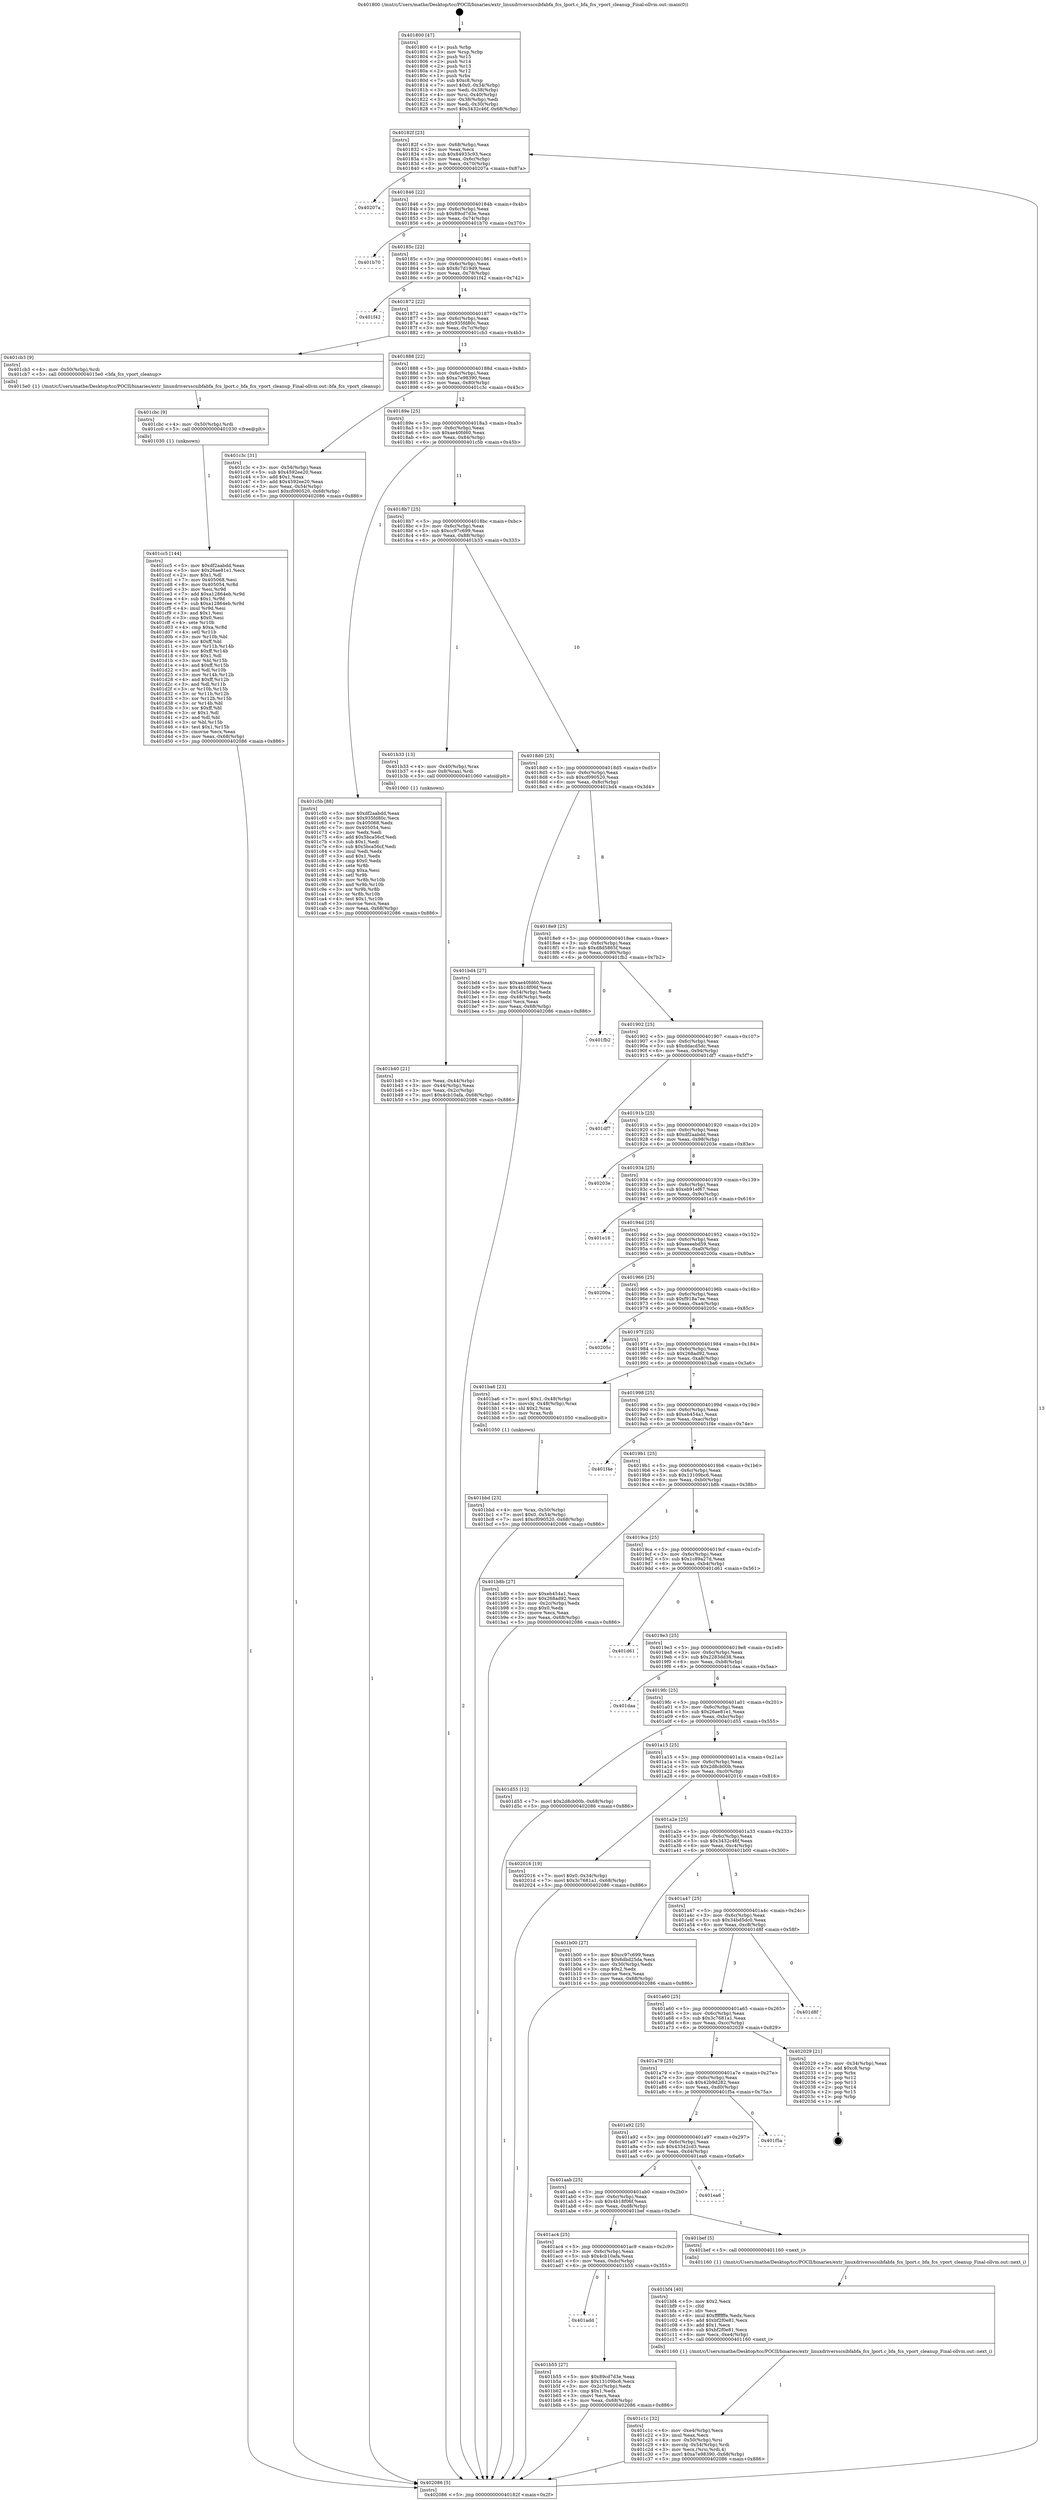 digraph "0x401800" {
  label = "0x401800 (/mnt/c/Users/mathe/Desktop/tcc/POCII/binaries/extr_linuxdriversscsibfabfa_fcs_lport.c_bfa_fcs_vport_cleanup_Final-ollvm.out::main(0))"
  labelloc = "t"
  node[shape=record]

  Entry [label="",width=0.3,height=0.3,shape=circle,fillcolor=black,style=filled]
  "0x40182f" [label="{
     0x40182f [23]\l
     | [instrs]\l
     &nbsp;&nbsp;0x40182f \<+3\>: mov -0x68(%rbp),%eax\l
     &nbsp;&nbsp;0x401832 \<+2\>: mov %eax,%ecx\l
     &nbsp;&nbsp;0x401834 \<+6\>: sub $0x84933c93,%ecx\l
     &nbsp;&nbsp;0x40183a \<+3\>: mov %eax,-0x6c(%rbp)\l
     &nbsp;&nbsp;0x40183d \<+3\>: mov %ecx,-0x70(%rbp)\l
     &nbsp;&nbsp;0x401840 \<+6\>: je 000000000040207a \<main+0x87a\>\l
  }"]
  "0x40207a" [label="{
     0x40207a\l
  }", style=dashed]
  "0x401846" [label="{
     0x401846 [22]\l
     | [instrs]\l
     &nbsp;&nbsp;0x401846 \<+5\>: jmp 000000000040184b \<main+0x4b\>\l
     &nbsp;&nbsp;0x40184b \<+3\>: mov -0x6c(%rbp),%eax\l
     &nbsp;&nbsp;0x40184e \<+5\>: sub $0x89cd7d3e,%eax\l
     &nbsp;&nbsp;0x401853 \<+3\>: mov %eax,-0x74(%rbp)\l
     &nbsp;&nbsp;0x401856 \<+6\>: je 0000000000401b70 \<main+0x370\>\l
  }"]
  Exit [label="",width=0.3,height=0.3,shape=circle,fillcolor=black,style=filled,peripheries=2]
  "0x401b70" [label="{
     0x401b70\l
  }", style=dashed]
  "0x40185c" [label="{
     0x40185c [22]\l
     | [instrs]\l
     &nbsp;&nbsp;0x40185c \<+5\>: jmp 0000000000401861 \<main+0x61\>\l
     &nbsp;&nbsp;0x401861 \<+3\>: mov -0x6c(%rbp),%eax\l
     &nbsp;&nbsp;0x401864 \<+5\>: sub $0x8c7d19d9,%eax\l
     &nbsp;&nbsp;0x401869 \<+3\>: mov %eax,-0x78(%rbp)\l
     &nbsp;&nbsp;0x40186c \<+6\>: je 0000000000401f42 \<main+0x742\>\l
  }"]
  "0x401cc5" [label="{
     0x401cc5 [144]\l
     | [instrs]\l
     &nbsp;&nbsp;0x401cc5 \<+5\>: mov $0xdf2aabdd,%eax\l
     &nbsp;&nbsp;0x401cca \<+5\>: mov $0x26ae81e1,%ecx\l
     &nbsp;&nbsp;0x401ccf \<+2\>: mov $0x1,%dl\l
     &nbsp;&nbsp;0x401cd1 \<+7\>: mov 0x405068,%esi\l
     &nbsp;&nbsp;0x401cd8 \<+8\>: mov 0x405054,%r8d\l
     &nbsp;&nbsp;0x401ce0 \<+3\>: mov %esi,%r9d\l
     &nbsp;&nbsp;0x401ce3 \<+7\>: add $0xa12864eb,%r9d\l
     &nbsp;&nbsp;0x401cea \<+4\>: sub $0x1,%r9d\l
     &nbsp;&nbsp;0x401cee \<+7\>: sub $0xa12864eb,%r9d\l
     &nbsp;&nbsp;0x401cf5 \<+4\>: imul %r9d,%esi\l
     &nbsp;&nbsp;0x401cf9 \<+3\>: and $0x1,%esi\l
     &nbsp;&nbsp;0x401cfc \<+3\>: cmp $0x0,%esi\l
     &nbsp;&nbsp;0x401cff \<+4\>: sete %r10b\l
     &nbsp;&nbsp;0x401d03 \<+4\>: cmp $0xa,%r8d\l
     &nbsp;&nbsp;0x401d07 \<+4\>: setl %r11b\l
     &nbsp;&nbsp;0x401d0b \<+3\>: mov %r10b,%bl\l
     &nbsp;&nbsp;0x401d0e \<+3\>: xor $0xff,%bl\l
     &nbsp;&nbsp;0x401d11 \<+3\>: mov %r11b,%r14b\l
     &nbsp;&nbsp;0x401d14 \<+4\>: xor $0xff,%r14b\l
     &nbsp;&nbsp;0x401d18 \<+3\>: xor $0x1,%dl\l
     &nbsp;&nbsp;0x401d1b \<+3\>: mov %bl,%r15b\l
     &nbsp;&nbsp;0x401d1e \<+4\>: and $0xff,%r15b\l
     &nbsp;&nbsp;0x401d22 \<+3\>: and %dl,%r10b\l
     &nbsp;&nbsp;0x401d25 \<+3\>: mov %r14b,%r12b\l
     &nbsp;&nbsp;0x401d28 \<+4\>: and $0xff,%r12b\l
     &nbsp;&nbsp;0x401d2c \<+3\>: and %dl,%r11b\l
     &nbsp;&nbsp;0x401d2f \<+3\>: or %r10b,%r15b\l
     &nbsp;&nbsp;0x401d32 \<+3\>: or %r11b,%r12b\l
     &nbsp;&nbsp;0x401d35 \<+3\>: xor %r12b,%r15b\l
     &nbsp;&nbsp;0x401d38 \<+3\>: or %r14b,%bl\l
     &nbsp;&nbsp;0x401d3b \<+3\>: xor $0xff,%bl\l
     &nbsp;&nbsp;0x401d3e \<+3\>: or $0x1,%dl\l
     &nbsp;&nbsp;0x401d41 \<+2\>: and %dl,%bl\l
     &nbsp;&nbsp;0x401d43 \<+3\>: or %bl,%r15b\l
     &nbsp;&nbsp;0x401d46 \<+4\>: test $0x1,%r15b\l
     &nbsp;&nbsp;0x401d4a \<+3\>: cmovne %ecx,%eax\l
     &nbsp;&nbsp;0x401d4d \<+3\>: mov %eax,-0x68(%rbp)\l
     &nbsp;&nbsp;0x401d50 \<+5\>: jmp 0000000000402086 \<main+0x886\>\l
  }"]
  "0x401f42" [label="{
     0x401f42\l
  }", style=dashed]
  "0x401872" [label="{
     0x401872 [22]\l
     | [instrs]\l
     &nbsp;&nbsp;0x401872 \<+5\>: jmp 0000000000401877 \<main+0x77\>\l
     &nbsp;&nbsp;0x401877 \<+3\>: mov -0x6c(%rbp),%eax\l
     &nbsp;&nbsp;0x40187a \<+5\>: sub $0x935fd80c,%eax\l
     &nbsp;&nbsp;0x40187f \<+3\>: mov %eax,-0x7c(%rbp)\l
     &nbsp;&nbsp;0x401882 \<+6\>: je 0000000000401cb3 \<main+0x4b3\>\l
  }"]
  "0x401cbc" [label="{
     0x401cbc [9]\l
     | [instrs]\l
     &nbsp;&nbsp;0x401cbc \<+4\>: mov -0x50(%rbp),%rdi\l
     &nbsp;&nbsp;0x401cc0 \<+5\>: call 0000000000401030 \<free@plt\>\l
     | [calls]\l
     &nbsp;&nbsp;0x401030 \{1\} (unknown)\l
  }"]
  "0x401cb3" [label="{
     0x401cb3 [9]\l
     | [instrs]\l
     &nbsp;&nbsp;0x401cb3 \<+4\>: mov -0x50(%rbp),%rdi\l
     &nbsp;&nbsp;0x401cb7 \<+5\>: call 00000000004015e0 \<bfa_fcs_vport_cleanup\>\l
     | [calls]\l
     &nbsp;&nbsp;0x4015e0 \{1\} (/mnt/c/Users/mathe/Desktop/tcc/POCII/binaries/extr_linuxdriversscsibfabfa_fcs_lport.c_bfa_fcs_vport_cleanup_Final-ollvm.out::bfa_fcs_vport_cleanup)\l
  }"]
  "0x401888" [label="{
     0x401888 [22]\l
     | [instrs]\l
     &nbsp;&nbsp;0x401888 \<+5\>: jmp 000000000040188d \<main+0x8d\>\l
     &nbsp;&nbsp;0x40188d \<+3\>: mov -0x6c(%rbp),%eax\l
     &nbsp;&nbsp;0x401890 \<+5\>: sub $0xa7e98390,%eax\l
     &nbsp;&nbsp;0x401895 \<+3\>: mov %eax,-0x80(%rbp)\l
     &nbsp;&nbsp;0x401898 \<+6\>: je 0000000000401c3c \<main+0x43c\>\l
  }"]
  "0x401c1c" [label="{
     0x401c1c [32]\l
     | [instrs]\l
     &nbsp;&nbsp;0x401c1c \<+6\>: mov -0xe4(%rbp),%ecx\l
     &nbsp;&nbsp;0x401c22 \<+3\>: imul %eax,%ecx\l
     &nbsp;&nbsp;0x401c25 \<+4\>: mov -0x50(%rbp),%rsi\l
     &nbsp;&nbsp;0x401c29 \<+4\>: movslq -0x54(%rbp),%rdi\l
     &nbsp;&nbsp;0x401c2d \<+3\>: mov %ecx,(%rsi,%rdi,4)\l
     &nbsp;&nbsp;0x401c30 \<+7\>: movl $0xa7e98390,-0x68(%rbp)\l
     &nbsp;&nbsp;0x401c37 \<+5\>: jmp 0000000000402086 \<main+0x886\>\l
  }"]
  "0x401c3c" [label="{
     0x401c3c [31]\l
     | [instrs]\l
     &nbsp;&nbsp;0x401c3c \<+3\>: mov -0x54(%rbp),%eax\l
     &nbsp;&nbsp;0x401c3f \<+5\>: sub $0x4592ee20,%eax\l
     &nbsp;&nbsp;0x401c44 \<+3\>: add $0x1,%eax\l
     &nbsp;&nbsp;0x401c47 \<+5\>: add $0x4592ee20,%eax\l
     &nbsp;&nbsp;0x401c4c \<+3\>: mov %eax,-0x54(%rbp)\l
     &nbsp;&nbsp;0x401c4f \<+7\>: movl $0xcf090520,-0x68(%rbp)\l
     &nbsp;&nbsp;0x401c56 \<+5\>: jmp 0000000000402086 \<main+0x886\>\l
  }"]
  "0x40189e" [label="{
     0x40189e [25]\l
     | [instrs]\l
     &nbsp;&nbsp;0x40189e \<+5\>: jmp 00000000004018a3 \<main+0xa3\>\l
     &nbsp;&nbsp;0x4018a3 \<+3\>: mov -0x6c(%rbp),%eax\l
     &nbsp;&nbsp;0x4018a6 \<+5\>: sub $0xae40fd60,%eax\l
     &nbsp;&nbsp;0x4018ab \<+6\>: mov %eax,-0x84(%rbp)\l
     &nbsp;&nbsp;0x4018b1 \<+6\>: je 0000000000401c5b \<main+0x45b\>\l
  }"]
  "0x401bf4" [label="{
     0x401bf4 [40]\l
     | [instrs]\l
     &nbsp;&nbsp;0x401bf4 \<+5\>: mov $0x2,%ecx\l
     &nbsp;&nbsp;0x401bf9 \<+1\>: cltd\l
     &nbsp;&nbsp;0x401bfa \<+2\>: idiv %ecx\l
     &nbsp;&nbsp;0x401bfc \<+6\>: imul $0xfffffffe,%edx,%ecx\l
     &nbsp;&nbsp;0x401c02 \<+6\>: add $0xbf2f0e81,%ecx\l
     &nbsp;&nbsp;0x401c08 \<+3\>: add $0x1,%ecx\l
     &nbsp;&nbsp;0x401c0b \<+6\>: sub $0xbf2f0e81,%ecx\l
     &nbsp;&nbsp;0x401c11 \<+6\>: mov %ecx,-0xe4(%rbp)\l
     &nbsp;&nbsp;0x401c17 \<+5\>: call 0000000000401160 \<next_i\>\l
     | [calls]\l
     &nbsp;&nbsp;0x401160 \{1\} (/mnt/c/Users/mathe/Desktop/tcc/POCII/binaries/extr_linuxdriversscsibfabfa_fcs_lport.c_bfa_fcs_vport_cleanup_Final-ollvm.out::next_i)\l
  }"]
  "0x401c5b" [label="{
     0x401c5b [88]\l
     | [instrs]\l
     &nbsp;&nbsp;0x401c5b \<+5\>: mov $0xdf2aabdd,%eax\l
     &nbsp;&nbsp;0x401c60 \<+5\>: mov $0x935fd80c,%ecx\l
     &nbsp;&nbsp;0x401c65 \<+7\>: mov 0x405068,%edx\l
     &nbsp;&nbsp;0x401c6c \<+7\>: mov 0x405054,%esi\l
     &nbsp;&nbsp;0x401c73 \<+2\>: mov %edx,%edi\l
     &nbsp;&nbsp;0x401c75 \<+6\>: add $0x5bca56cf,%edi\l
     &nbsp;&nbsp;0x401c7b \<+3\>: sub $0x1,%edi\l
     &nbsp;&nbsp;0x401c7e \<+6\>: sub $0x5bca56cf,%edi\l
     &nbsp;&nbsp;0x401c84 \<+3\>: imul %edi,%edx\l
     &nbsp;&nbsp;0x401c87 \<+3\>: and $0x1,%edx\l
     &nbsp;&nbsp;0x401c8a \<+3\>: cmp $0x0,%edx\l
     &nbsp;&nbsp;0x401c8d \<+4\>: sete %r8b\l
     &nbsp;&nbsp;0x401c91 \<+3\>: cmp $0xa,%esi\l
     &nbsp;&nbsp;0x401c94 \<+4\>: setl %r9b\l
     &nbsp;&nbsp;0x401c98 \<+3\>: mov %r8b,%r10b\l
     &nbsp;&nbsp;0x401c9b \<+3\>: and %r9b,%r10b\l
     &nbsp;&nbsp;0x401c9e \<+3\>: xor %r9b,%r8b\l
     &nbsp;&nbsp;0x401ca1 \<+3\>: or %r8b,%r10b\l
     &nbsp;&nbsp;0x401ca4 \<+4\>: test $0x1,%r10b\l
     &nbsp;&nbsp;0x401ca8 \<+3\>: cmovne %ecx,%eax\l
     &nbsp;&nbsp;0x401cab \<+3\>: mov %eax,-0x68(%rbp)\l
     &nbsp;&nbsp;0x401cae \<+5\>: jmp 0000000000402086 \<main+0x886\>\l
  }"]
  "0x4018b7" [label="{
     0x4018b7 [25]\l
     | [instrs]\l
     &nbsp;&nbsp;0x4018b7 \<+5\>: jmp 00000000004018bc \<main+0xbc\>\l
     &nbsp;&nbsp;0x4018bc \<+3\>: mov -0x6c(%rbp),%eax\l
     &nbsp;&nbsp;0x4018bf \<+5\>: sub $0xcc97c699,%eax\l
     &nbsp;&nbsp;0x4018c4 \<+6\>: mov %eax,-0x88(%rbp)\l
     &nbsp;&nbsp;0x4018ca \<+6\>: je 0000000000401b33 \<main+0x333\>\l
  }"]
  "0x401bbd" [label="{
     0x401bbd [23]\l
     | [instrs]\l
     &nbsp;&nbsp;0x401bbd \<+4\>: mov %rax,-0x50(%rbp)\l
     &nbsp;&nbsp;0x401bc1 \<+7\>: movl $0x0,-0x54(%rbp)\l
     &nbsp;&nbsp;0x401bc8 \<+7\>: movl $0xcf090520,-0x68(%rbp)\l
     &nbsp;&nbsp;0x401bcf \<+5\>: jmp 0000000000402086 \<main+0x886\>\l
  }"]
  "0x401b33" [label="{
     0x401b33 [13]\l
     | [instrs]\l
     &nbsp;&nbsp;0x401b33 \<+4\>: mov -0x40(%rbp),%rax\l
     &nbsp;&nbsp;0x401b37 \<+4\>: mov 0x8(%rax),%rdi\l
     &nbsp;&nbsp;0x401b3b \<+5\>: call 0000000000401060 \<atoi@plt\>\l
     | [calls]\l
     &nbsp;&nbsp;0x401060 \{1\} (unknown)\l
  }"]
  "0x4018d0" [label="{
     0x4018d0 [25]\l
     | [instrs]\l
     &nbsp;&nbsp;0x4018d0 \<+5\>: jmp 00000000004018d5 \<main+0xd5\>\l
     &nbsp;&nbsp;0x4018d5 \<+3\>: mov -0x6c(%rbp),%eax\l
     &nbsp;&nbsp;0x4018d8 \<+5\>: sub $0xcf090520,%eax\l
     &nbsp;&nbsp;0x4018dd \<+6\>: mov %eax,-0x8c(%rbp)\l
     &nbsp;&nbsp;0x4018e3 \<+6\>: je 0000000000401bd4 \<main+0x3d4\>\l
  }"]
  "0x401add" [label="{
     0x401add\l
  }", style=dashed]
  "0x401bd4" [label="{
     0x401bd4 [27]\l
     | [instrs]\l
     &nbsp;&nbsp;0x401bd4 \<+5\>: mov $0xae40fd60,%eax\l
     &nbsp;&nbsp;0x401bd9 \<+5\>: mov $0x4b18f06f,%ecx\l
     &nbsp;&nbsp;0x401bde \<+3\>: mov -0x54(%rbp),%edx\l
     &nbsp;&nbsp;0x401be1 \<+3\>: cmp -0x48(%rbp),%edx\l
     &nbsp;&nbsp;0x401be4 \<+3\>: cmovl %ecx,%eax\l
     &nbsp;&nbsp;0x401be7 \<+3\>: mov %eax,-0x68(%rbp)\l
     &nbsp;&nbsp;0x401bea \<+5\>: jmp 0000000000402086 \<main+0x886\>\l
  }"]
  "0x4018e9" [label="{
     0x4018e9 [25]\l
     | [instrs]\l
     &nbsp;&nbsp;0x4018e9 \<+5\>: jmp 00000000004018ee \<main+0xee\>\l
     &nbsp;&nbsp;0x4018ee \<+3\>: mov -0x6c(%rbp),%eax\l
     &nbsp;&nbsp;0x4018f1 \<+5\>: sub $0xd8d5865f,%eax\l
     &nbsp;&nbsp;0x4018f6 \<+6\>: mov %eax,-0x90(%rbp)\l
     &nbsp;&nbsp;0x4018fc \<+6\>: je 0000000000401fb2 \<main+0x7b2\>\l
  }"]
  "0x401b55" [label="{
     0x401b55 [27]\l
     | [instrs]\l
     &nbsp;&nbsp;0x401b55 \<+5\>: mov $0x89cd7d3e,%eax\l
     &nbsp;&nbsp;0x401b5a \<+5\>: mov $0x13109bc6,%ecx\l
     &nbsp;&nbsp;0x401b5f \<+3\>: mov -0x2c(%rbp),%edx\l
     &nbsp;&nbsp;0x401b62 \<+3\>: cmp $0x1,%edx\l
     &nbsp;&nbsp;0x401b65 \<+3\>: cmovl %ecx,%eax\l
     &nbsp;&nbsp;0x401b68 \<+3\>: mov %eax,-0x68(%rbp)\l
     &nbsp;&nbsp;0x401b6b \<+5\>: jmp 0000000000402086 \<main+0x886\>\l
  }"]
  "0x401fb2" [label="{
     0x401fb2\l
  }", style=dashed]
  "0x401902" [label="{
     0x401902 [25]\l
     | [instrs]\l
     &nbsp;&nbsp;0x401902 \<+5\>: jmp 0000000000401907 \<main+0x107\>\l
     &nbsp;&nbsp;0x401907 \<+3\>: mov -0x6c(%rbp),%eax\l
     &nbsp;&nbsp;0x40190a \<+5\>: sub $0xddacd5dc,%eax\l
     &nbsp;&nbsp;0x40190f \<+6\>: mov %eax,-0x94(%rbp)\l
     &nbsp;&nbsp;0x401915 \<+6\>: je 0000000000401df7 \<main+0x5f7\>\l
  }"]
  "0x401ac4" [label="{
     0x401ac4 [25]\l
     | [instrs]\l
     &nbsp;&nbsp;0x401ac4 \<+5\>: jmp 0000000000401ac9 \<main+0x2c9\>\l
     &nbsp;&nbsp;0x401ac9 \<+3\>: mov -0x6c(%rbp),%eax\l
     &nbsp;&nbsp;0x401acc \<+5\>: sub $0x4cb10afa,%eax\l
     &nbsp;&nbsp;0x401ad1 \<+6\>: mov %eax,-0xdc(%rbp)\l
     &nbsp;&nbsp;0x401ad7 \<+6\>: je 0000000000401b55 \<main+0x355\>\l
  }"]
  "0x401df7" [label="{
     0x401df7\l
  }", style=dashed]
  "0x40191b" [label="{
     0x40191b [25]\l
     | [instrs]\l
     &nbsp;&nbsp;0x40191b \<+5\>: jmp 0000000000401920 \<main+0x120\>\l
     &nbsp;&nbsp;0x401920 \<+3\>: mov -0x6c(%rbp),%eax\l
     &nbsp;&nbsp;0x401923 \<+5\>: sub $0xdf2aabdd,%eax\l
     &nbsp;&nbsp;0x401928 \<+6\>: mov %eax,-0x98(%rbp)\l
     &nbsp;&nbsp;0x40192e \<+6\>: je 000000000040203e \<main+0x83e\>\l
  }"]
  "0x401bef" [label="{
     0x401bef [5]\l
     | [instrs]\l
     &nbsp;&nbsp;0x401bef \<+5\>: call 0000000000401160 \<next_i\>\l
     | [calls]\l
     &nbsp;&nbsp;0x401160 \{1\} (/mnt/c/Users/mathe/Desktop/tcc/POCII/binaries/extr_linuxdriversscsibfabfa_fcs_lport.c_bfa_fcs_vport_cleanup_Final-ollvm.out::next_i)\l
  }"]
  "0x40203e" [label="{
     0x40203e\l
  }", style=dashed]
  "0x401934" [label="{
     0x401934 [25]\l
     | [instrs]\l
     &nbsp;&nbsp;0x401934 \<+5\>: jmp 0000000000401939 \<main+0x139\>\l
     &nbsp;&nbsp;0x401939 \<+3\>: mov -0x6c(%rbp),%eax\l
     &nbsp;&nbsp;0x40193c \<+5\>: sub $0xeb91ef67,%eax\l
     &nbsp;&nbsp;0x401941 \<+6\>: mov %eax,-0x9c(%rbp)\l
     &nbsp;&nbsp;0x401947 \<+6\>: je 0000000000401e16 \<main+0x616\>\l
  }"]
  "0x401aab" [label="{
     0x401aab [25]\l
     | [instrs]\l
     &nbsp;&nbsp;0x401aab \<+5\>: jmp 0000000000401ab0 \<main+0x2b0\>\l
     &nbsp;&nbsp;0x401ab0 \<+3\>: mov -0x6c(%rbp),%eax\l
     &nbsp;&nbsp;0x401ab3 \<+5\>: sub $0x4b18f06f,%eax\l
     &nbsp;&nbsp;0x401ab8 \<+6\>: mov %eax,-0xd8(%rbp)\l
     &nbsp;&nbsp;0x401abe \<+6\>: je 0000000000401bef \<main+0x3ef\>\l
  }"]
  "0x401e16" [label="{
     0x401e16\l
  }", style=dashed]
  "0x40194d" [label="{
     0x40194d [25]\l
     | [instrs]\l
     &nbsp;&nbsp;0x40194d \<+5\>: jmp 0000000000401952 \<main+0x152\>\l
     &nbsp;&nbsp;0x401952 \<+3\>: mov -0x6c(%rbp),%eax\l
     &nbsp;&nbsp;0x401955 \<+5\>: sub $0xeeeebd59,%eax\l
     &nbsp;&nbsp;0x40195a \<+6\>: mov %eax,-0xa0(%rbp)\l
     &nbsp;&nbsp;0x401960 \<+6\>: je 000000000040200a \<main+0x80a\>\l
  }"]
  "0x401ea6" [label="{
     0x401ea6\l
  }", style=dashed]
  "0x40200a" [label="{
     0x40200a\l
  }", style=dashed]
  "0x401966" [label="{
     0x401966 [25]\l
     | [instrs]\l
     &nbsp;&nbsp;0x401966 \<+5\>: jmp 000000000040196b \<main+0x16b\>\l
     &nbsp;&nbsp;0x40196b \<+3\>: mov -0x6c(%rbp),%eax\l
     &nbsp;&nbsp;0x40196e \<+5\>: sub $0xf918a7ee,%eax\l
     &nbsp;&nbsp;0x401973 \<+6\>: mov %eax,-0xa4(%rbp)\l
     &nbsp;&nbsp;0x401979 \<+6\>: je 000000000040205c \<main+0x85c\>\l
  }"]
  "0x401a92" [label="{
     0x401a92 [25]\l
     | [instrs]\l
     &nbsp;&nbsp;0x401a92 \<+5\>: jmp 0000000000401a97 \<main+0x297\>\l
     &nbsp;&nbsp;0x401a97 \<+3\>: mov -0x6c(%rbp),%eax\l
     &nbsp;&nbsp;0x401a9a \<+5\>: sub $0x43342cd3,%eax\l
     &nbsp;&nbsp;0x401a9f \<+6\>: mov %eax,-0xd4(%rbp)\l
     &nbsp;&nbsp;0x401aa5 \<+6\>: je 0000000000401ea6 \<main+0x6a6\>\l
  }"]
  "0x40205c" [label="{
     0x40205c\l
  }", style=dashed]
  "0x40197f" [label="{
     0x40197f [25]\l
     | [instrs]\l
     &nbsp;&nbsp;0x40197f \<+5\>: jmp 0000000000401984 \<main+0x184\>\l
     &nbsp;&nbsp;0x401984 \<+3\>: mov -0x6c(%rbp),%eax\l
     &nbsp;&nbsp;0x401987 \<+5\>: sub $0x268ad92,%eax\l
     &nbsp;&nbsp;0x40198c \<+6\>: mov %eax,-0xa8(%rbp)\l
     &nbsp;&nbsp;0x401992 \<+6\>: je 0000000000401ba6 \<main+0x3a6\>\l
  }"]
  "0x401f5a" [label="{
     0x401f5a\l
  }", style=dashed]
  "0x401ba6" [label="{
     0x401ba6 [23]\l
     | [instrs]\l
     &nbsp;&nbsp;0x401ba6 \<+7\>: movl $0x1,-0x48(%rbp)\l
     &nbsp;&nbsp;0x401bad \<+4\>: movslq -0x48(%rbp),%rax\l
     &nbsp;&nbsp;0x401bb1 \<+4\>: shl $0x2,%rax\l
     &nbsp;&nbsp;0x401bb5 \<+3\>: mov %rax,%rdi\l
     &nbsp;&nbsp;0x401bb8 \<+5\>: call 0000000000401050 \<malloc@plt\>\l
     | [calls]\l
     &nbsp;&nbsp;0x401050 \{1\} (unknown)\l
  }"]
  "0x401998" [label="{
     0x401998 [25]\l
     | [instrs]\l
     &nbsp;&nbsp;0x401998 \<+5\>: jmp 000000000040199d \<main+0x19d\>\l
     &nbsp;&nbsp;0x40199d \<+3\>: mov -0x6c(%rbp),%eax\l
     &nbsp;&nbsp;0x4019a0 \<+5\>: sub $0xeb454a1,%eax\l
     &nbsp;&nbsp;0x4019a5 \<+6\>: mov %eax,-0xac(%rbp)\l
     &nbsp;&nbsp;0x4019ab \<+6\>: je 0000000000401f4e \<main+0x74e\>\l
  }"]
  "0x401a79" [label="{
     0x401a79 [25]\l
     | [instrs]\l
     &nbsp;&nbsp;0x401a79 \<+5\>: jmp 0000000000401a7e \<main+0x27e\>\l
     &nbsp;&nbsp;0x401a7e \<+3\>: mov -0x6c(%rbp),%eax\l
     &nbsp;&nbsp;0x401a81 \<+5\>: sub $0x42b9d282,%eax\l
     &nbsp;&nbsp;0x401a86 \<+6\>: mov %eax,-0xd0(%rbp)\l
     &nbsp;&nbsp;0x401a8c \<+6\>: je 0000000000401f5a \<main+0x75a\>\l
  }"]
  "0x401f4e" [label="{
     0x401f4e\l
  }", style=dashed]
  "0x4019b1" [label="{
     0x4019b1 [25]\l
     | [instrs]\l
     &nbsp;&nbsp;0x4019b1 \<+5\>: jmp 00000000004019b6 \<main+0x1b6\>\l
     &nbsp;&nbsp;0x4019b6 \<+3\>: mov -0x6c(%rbp),%eax\l
     &nbsp;&nbsp;0x4019b9 \<+5\>: sub $0x13109bc6,%eax\l
     &nbsp;&nbsp;0x4019be \<+6\>: mov %eax,-0xb0(%rbp)\l
     &nbsp;&nbsp;0x4019c4 \<+6\>: je 0000000000401b8b \<main+0x38b\>\l
  }"]
  "0x402029" [label="{
     0x402029 [21]\l
     | [instrs]\l
     &nbsp;&nbsp;0x402029 \<+3\>: mov -0x34(%rbp),%eax\l
     &nbsp;&nbsp;0x40202c \<+7\>: add $0xc8,%rsp\l
     &nbsp;&nbsp;0x402033 \<+1\>: pop %rbx\l
     &nbsp;&nbsp;0x402034 \<+2\>: pop %r12\l
     &nbsp;&nbsp;0x402036 \<+2\>: pop %r13\l
     &nbsp;&nbsp;0x402038 \<+2\>: pop %r14\l
     &nbsp;&nbsp;0x40203a \<+2\>: pop %r15\l
     &nbsp;&nbsp;0x40203c \<+1\>: pop %rbp\l
     &nbsp;&nbsp;0x40203d \<+1\>: ret\l
  }"]
  "0x401b8b" [label="{
     0x401b8b [27]\l
     | [instrs]\l
     &nbsp;&nbsp;0x401b8b \<+5\>: mov $0xeb454a1,%eax\l
     &nbsp;&nbsp;0x401b90 \<+5\>: mov $0x268ad92,%ecx\l
     &nbsp;&nbsp;0x401b95 \<+3\>: mov -0x2c(%rbp),%edx\l
     &nbsp;&nbsp;0x401b98 \<+3\>: cmp $0x0,%edx\l
     &nbsp;&nbsp;0x401b9b \<+3\>: cmove %ecx,%eax\l
     &nbsp;&nbsp;0x401b9e \<+3\>: mov %eax,-0x68(%rbp)\l
     &nbsp;&nbsp;0x401ba1 \<+5\>: jmp 0000000000402086 \<main+0x886\>\l
  }"]
  "0x4019ca" [label="{
     0x4019ca [25]\l
     | [instrs]\l
     &nbsp;&nbsp;0x4019ca \<+5\>: jmp 00000000004019cf \<main+0x1cf\>\l
     &nbsp;&nbsp;0x4019cf \<+3\>: mov -0x6c(%rbp),%eax\l
     &nbsp;&nbsp;0x4019d2 \<+5\>: sub $0x1c89a27d,%eax\l
     &nbsp;&nbsp;0x4019d7 \<+6\>: mov %eax,-0xb4(%rbp)\l
     &nbsp;&nbsp;0x4019dd \<+6\>: je 0000000000401d61 \<main+0x561\>\l
  }"]
  "0x401a60" [label="{
     0x401a60 [25]\l
     | [instrs]\l
     &nbsp;&nbsp;0x401a60 \<+5\>: jmp 0000000000401a65 \<main+0x265\>\l
     &nbsp;&nbsp;0x401a65 \<+3\>: mov -0x6c(%rbp),%eax\l
     &nbsp;&nbsp;0x401a68 \<+5\>: sub $0x3c7681a1,%eax\l
     &nbsp;&nbsp;0x401a6d \<+6\>: mov %eax,-0xcc(%rbp)\l
     &nbsp;&nbsp;0x401a73 \<+6\>: je 0000000000402029 \<main+0x829\>\l
  }"]
  "0x401d61" [label="{
     0x401d61\l
  }", style=dashed]
  "0x4019e3" [label="{
     0x4019e3 [25]\l
     | [instrs]\l
     &nbsp;&nbsp;0x4019e3 \<+5\>: jmp 00000000004019e8 \<main+0x1e8\>\l
     &nbsp;&nbsp;0x4019e8 \<+3\>: mov -0x6c(%rbp),%eax\l
     &nbsp;&nbsp;0x4019eb \<+5\>: sub $0x2283dd38,%eax\l
     &nbsp;&nbsp;0x4019f0 \<+6\>: mov %eax,-0xb8(%rbp)\l
     &nbsp;&nbsp;0x4019f6 \<+6\>: je 0000000000401daa \<main+0x5aa\>\l
  }"]
  "0x401d8f" [label="{
     0x401d8f\l
  }", style=dashed]
  "0x401daa" [label="{
     0x401daa\l
  }", style=dashed]
  "0x4019fc" [label="{
     0x4019fc [25]\l
     | [instrs]\l
     &nbsp;&nbsp;0x4019fc \<+5\>: jmp 0000000000401a01 \<main+0x201\>\l
     &nbsp;&nbsp;0x401a01 \<+3\>: mov -0x6c(%rbp),%eax\l
     &nbsp;&nbsp;0x401a04 \<+5\>: sub $0x26ae81e1,%eax\l
     &nbsp;&nbsp;0x401a09 \<+6\>: mov %eax,-0xbc(%rbp)\l
     &nbsp;&nbsp;0x401a0f \<+6\>: je 0000000000401d55 \<main+0x555\>\l
  }"]
  "0x401b40" [label="{
     0x401b40 [21]\l
     | [instrs]\l
     &nbsp;&nbsp;0x401b40 \<+3\>: mov %eax,-0x44(%rbp)\l
     &nbsp;&nbsp;0x401b43 \<+3\>: mov -0x44(%rbp),%eax\l
     &nbsp;&nbsp;0x401b46 \<+3\>: mov %eax,-0x2c(%rbp)\l
     &nbsp;&nbsp;0x401b49 \<+7\>: movl $0x4cb10afa,-0x68(%rbp)\l
     &nbsp;&nbsp;0x401b50 \<+5\>: jmp 0000000000402086 \<main+0x886\>\l
  }"]
  "0x401d55" [label="{
     0x401d55 [12]\l
     | [instrs]\l
     &nbsp;&nbsp;0x401d55 \<+7\>: movl $0x2d8cb00b,-0x68(%rbp)\l
     &nbsp;&nbsp;0x401d5c \<+5\>: jmp 0000000000402086 \<main+0x886\>\l
  }"]
  "0x401a15" [label="{
     0x401a15 [25]\l
     | [instrs]\l
     &nbsp;&nbsp;0x401a15 \<+5\>: jmp 0000000000401a1a \<main+0x21a\>\l
     &nbsp;&nbsp;0x401a1a \<+3\>: mov -0x6c(%rbp),%eax\l
     &nbsp;&nbsp;0x401a1d \<+5\>: sub $0x2d8cb00b,%eax\l
     &nbsp;&nbsp;0x401a22 \<+6\>: mov %eax,-0xc0(%rbp)\l
     &nbsp;&nbsp;0x401a28 \<+6\>: je 0000000000402016 \<main+0x816\>\l
  }"]
  "0x401800" [label="{
     0x401800 [47]\l
     | [instrs]\l
     &nbsp;&nbsp;0x401800 \<+1\>: push %rbp\l
     &nbsp;&nbsp;0x401801 \<+3\>: mov %rsp,%rbp\l
     &nbsp;&nbsp;0x401804 \<+2\>: push %r15\l
     &nbsp;&nbsp;0x401806 \<+2\>: push %r14\l
     &nbsp;&nbsp;0x401808 \<+2\>: push %r13\l
     &nbsp;&nbsp;0x40180a \<+2\>: push %r12\l
     &nbsp;&nbsp;0x40180c \<+1\>: push %rbx\l
     &nbsp;&nbsp;0x40180d \<+7\>: sub $0xc8,%rsp\l
     &nbsp;&nbsp;0x401814 \<+7\>: movl $0x0,-0x34(%rbp)\l
     &nbsp;&nbsp;0x40181b \<+3\>: mov %edi,-0x38(%rbp)\l
     &nbsp;&nbsp;0x40181e \<+4\>: mov %rsi,-0x40(%rbp)\l
     &nbsp;&nbsp;0x401822 \<+3\>: mov -0x38(%rbp),%edi\l
     &nbsp;&nbsp;0x401825 \<+3\>: mov %edi,-0x30(%rbp)\l
     &nbsp;&nbsp;0x401828 \<+7\>: movl $0x3432c46f,-0x68(%rbp)\l
  }"]
  "0x402016" [label="{
     0x402016 [19]\l
     | [instrs]\l
     &nbsp;&nbsp;0x402016 \<+7\>: movl $0x0,-0x34(%rbp)\l
     &nbsp;&nbsp;0x40201d \<+7\>: movl $0x3c7681a1,-0x68(%rbp)\l
     &nbsp;&nbsp;0x402024 \<+5\>: jmp 0000000000402086 \<main+0x886\>\l
  }"]
  "0x401a2e" [label="{
     0x401a2e [25]\l
     | [instrs]\l
     &nbsp;&nbsp;0x401a2e \<+5\>: jmp 0000000000401a33 \<main+0x233\>\l
     &nbsp;&nbsp;0x401a33 \<+3\>: mov -0x6c(%rbp),%eax\l
     &nbsp;&nbsp;0x401a36 \<+5\>: sub $0x3432c46f,%eax\l
     &nbsp;&nbsp;0x401a3b \<+6\>: mov %eax,-0xc4(%rbp)\l
     &nbsp;&nbsp;0x401a41 \<+6\>: je 0000000000401b00 \<main+0x300\>\l
  }"]
  "0x402086" [label="{
     0x402086 [5]\l
     | [instrs]\l
     &nbsp;&nbsp;0x402086 \<+5\>: jmp 000000000040182f \<main+0x2f\>\l
  }"]
  "0x401b00" [label="{
     0x401b00 [27]\l
     | [instrs]\l
     &nbsp;&nbsp;0x401b00 \<+5\>: mov $0xcc97c699,%eax\l
     &nbsp;&nbsp;0x401b05 \<+5\>: mov $0x6dbd25da,%ecx\l
     &nbsp;&nbsp;0x401b0a \<+3\>: mov -0x30(%rbp),%edx\l
     &nbsp;&nbsp;0x401b0d \<+3\>: cmp $0x2,%edx\l
     &nbsp;&nbsp;0x401b10 \<+3\>: cmovne %ecx,%eax\l
     &nbsp;&nbsp;0x401b13 \<+3\>: mov %eax,-0x68(%rbp)\l
     &nbsp;&nbsp;0x401b16 \<+5\>: jmp 0000000000402086 \<main+0x886\>\l
  }"]
  "0x401a47" [label="{
     0x401a47 [25]\l
     | [instrs]\l
     &nbsp;&nbsp;0x401a47 \<+5\>: jmp 0000000000401a4c \<main+0x24c\>\l
     &nbsp;&nbsp;0x401a4c \<+3\>: mov -0x6c(%rbp),%eax\l
     &nbsp;&nbsp;0x401a4f \<+5\>: sub $0x34bd5dc0,%eax\l
     &nbsp;&nbsp;0x401a54 \<+6\>: mov %eax,-0xc8(%rbp)\l
     &nbsp;&nbsp;0x401a5a \<+6\>: je 0000000000401d8f \<main+0x58f\>\l
  }"]
  Entry -> "0x401800" [label=" 1"]
  "0x40182f" -> "0x40207a" [label=" 0"]
  "0x40182f" -> "0x401846" [label=" 14"]
  "0x402029" -> Exit [label=" 1"]
  "0x401846" -> "0x401b70" [label=" 0"]
  "0x401846" -> "0x40185c" [label=" 14"]
  "0x402016" -> "0x402086" [label=" 1"]
  "0x40185c" -> "0x401f42" [label=" 0"]
  "0x40185c" -> "0x401872" [label=" 14"]
  "0x401d55" -> "0x402086" [label=" 1"]
  "0x401872" -> "0x401cb3" [label=" 1"]
  "0x401872" -> "0x401888" [label=" 13"]
  "0x401cc5" -> "0x402086" [label=" 1"]
  "0x401888" -> "0x401c3c" [label=" 1"]
  "0x401888" -> "0x40189e" [label=" 12"]
  "0x401cbc" -> "0x401cc5" [label=" 1"]
  "0x40189e" -> "0x401c5b" [label=" 1"]
  "0x40189e" -> "0x4018b7" [label=" 11"]
  "0x401cb3" -> "0x401cbc" [label=" 1"]
  "0x4018b7" -> "0x401b33" [label=" 1"]
  "0x4018b7" -> "0x4018d0" [label=" 10"]
  "0x401c5b" -> "0x402086" [label=" 1"]
  "0x4018d0" -> "0x401bd4" [label=" 2"]
  "0x4018d0" -> "0x4018e9" [label=" 8"]
  "0x401c3c" -> "0x402086" [label=" 1"]
  "0x4018e9" -> "0x401fb2" [label=" 0"]
  "0x4018e9" -> "0x401902" [label=" 8"]
  "0x401c1c" -> "0x402086" [label=" 1"]
  "0x401902" -> "0x401df7" [label=" 0"]
  "0x401902" -> "0x40191b" [label=" 8"]
  "0x401bef" -> "0x401bf4" [label=" 1"]
  "0x40191b" -> "0x40203e" [label=" 0"]
  "0x40191b" -> "0x401934" [label=" 8"]
  "0x401bd4" -> "0x402086" [label=" 2"]
  "0x401934" -> "0x401e16" [label=" 0"]
  "0x401934" -> "0x40194d" [label=" 8"]
  "0x401ba6" -> "0x401bbd" [label=" 1"]
  "0x40194d" -> "0x40200a" [label=" 0"]
  "0x40194d" -> "0x401966" [label=" 8"]
  "0x401b8b" -> "0x402086" [label=" 1"]
  "0x401966" -> "0x40205c" [label=" 0"]
  "0x401966" -> "0x40197f" [label=" 8"]
  "0x401ac4" -> "0x401add" [label=" 0"]
  "0x40197f" -> "0x401ba6" [label=" 1"]
  "0x40197f" -> "0x401998" [label=" 7"]
  "0x401ac4" -> "0x401b55" [label=" 1"]
  "0x401998" -> "0x401f4e" [label=" 0"]
  "0x401998" -> "0x4019b1" [label=" 7"]
  "0x401aab" -> "0x401ac4" [label=" 1"]
  "0x4019b1" -> "0x401b8b" [label=" 1"]
  "0x4019b1" -> "0x4019ca" [label=" 6"]
  "0x401aab" -> "0x401bef" [label=" 1"]
  "0x4019ca" -> "0x401d61" [label=" 0"]
  "0x4019ca" -> "0x4019e3" [label=" 6"]
  "0x401a92" -> "0x401aab" [label=" 2"]
  "0x4019e3" -> "0x401daa" [label=" 0"]
  "0x4019e3" -> "0x4019fc" [label=" 6"]
  "0x401a92" -> "0x401ea6" [label=" 0"]
  "0x4019fc" -> "0x401d55" [label=" 1"]
  "0x4019fc" -> "0x401a15" [label=" 5"]
  "0x401a79" -> "0x401a92" [label=" 2"]
  "0x401a15" -> "0x402016" [label=" 1"]
  "0x401a15" -> "0x401a2e" [label=" 4"]
  "0x401a79" -> "0x401f5a" [label=" 0"]
  "0x401a2e" -> "0x401b00" [label=" 1"]
  "0x401a2e" -> "0x401a47" [label=" 3"]
  "0x401b00" -> "0x402086" [label=" 1"]
  "0x401800" -> "0x40182f" [label=" 1"]
  "0x402086" -> "0x40182f" [label=" 13"]
  "0x401b33" -> "0x401b40" [label=" 1"]
  "0x401b40" -> "0x402086" [label=" 1"]
  "0x401b55" -> "0x402086" [label=" 1"]
  "0x401a47" -> "0x401d8f" [label=" 0"]
  "0x401a47" -> "0x401a60" [label=" 3"]
  "0x401bbd" -> "0x402086" [label=" 1"]
  "0x401a60" -> "0x402029" [label=" 1"]
  "0x401a60" -> "0x401a79" [label=" 2"]
  "0x401bf4" -> "0x401c1c" [label=" 1"]
}
